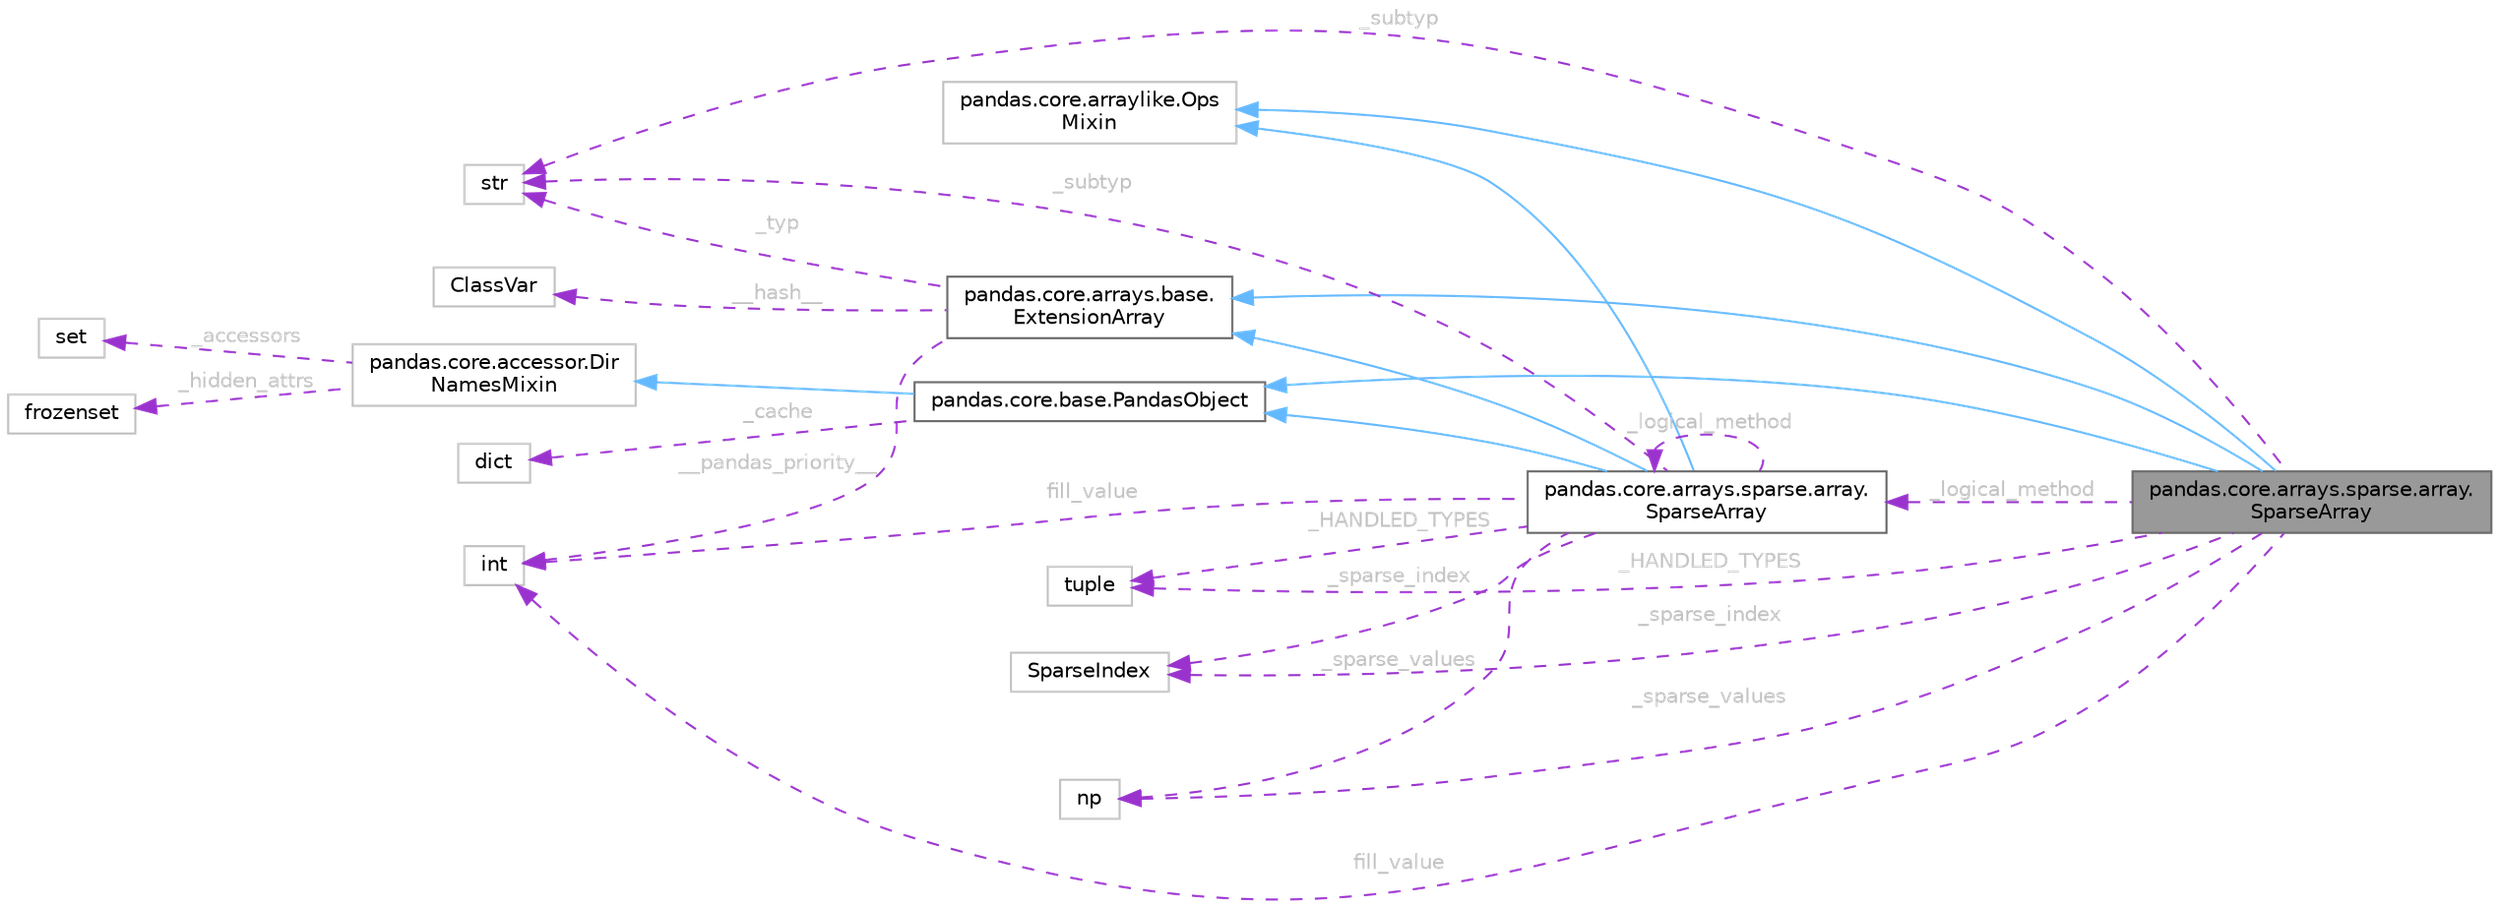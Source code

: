 digraph "pandas.core.arrays.sparse.array.SparseArray"
{
 // LATEX_PDF_SIZE
  bgcolor="transparent";
  edge [fontname=Helvetica,fontsize=10,labelfontname=Helvetica,labelfontsize=10];
  node [fontname=Helvetica,fontsize=10,shape=box,height=0.2,width=0.4];
  rankdir="LR";
  Node1 [id="Node000001",label="pandas.core.arrays.sparse.array.\lSparseArray",height=0.2,width=0.4,color="gray40", fillcolor="grey60", style="filled", fontcolor="black",tooltip=" "];
  Node2 -> Node1 [id="edge26_Node000001_Node000002",dir="back",color="steelblue1",style="solid",tooltip=" "];
  Node2 [id="Node000002",label="pandas.core.arraylike.Ops\lMixin",height=0.2,width=0.4,color="grey75", fillcolor="white", style="filled",URL="$da/d26/classpandas_1_1core_1_1arraylike_1_1OpsMixin.html",tooltip=" "];
  Node3 -> Node1 [id="edge27_Node000001_Node000003",dir="back",color="steelblue1",style="solid",tooltip=" "];
  Node3 [id="Node000003",label="pandas.core.base.PandasObject",height=0.2,width=0.4,color="gray40", fillcolor="white", style="filled",URL="$d9/d19/classpandas_1_1core_1_1base_1_1PandasObject.html",tooltip=" "];
  Node4 -> Node3 [id="edge28_Node000003_Node000004",dir="back",color="steelblue1",style="solid",tooltip=" "];
  Node4 [id="Node000004",label="pandas.core.accessor.Dir\lNamesMixin",height=0.2,width=0.4,color="grey75", fillcolor="white", style="filled",URL="$df/dd9/classpandas_1_1core_1_1accessor_1_1DirNamesMixin.html",tooltip=" "];
  Node5 -> Node4 [id="edge29_Node000004_Node000005",dir="back",color="darkorchid3",style="dashed",tooltip=" ",label=" _accessors",fontcolor="grey" ];
  Node5 [id="Node000005",label="set",height=0.2,width=0.4,color="grey75", fillcolor="white", style="filled",tooltip=" "];
  Node6 -> Node4 [id="edge30_Node000004_Node000006",dir="back",color="darkorchid3",style="dashed",tooltip=" ",label=" _hidden_attrs",fontcolor="grey" ];
  Node6 [id="Node000006",label="frozenset",height=0.2,width=0.4,color="grey75", fillcolor="white", style="filled",tooltip=" "];
  Node7 -> Node3 [id="edge31_Node000003_Node000007",dir="back",color="darkorchid3",style="dashed",tooltip=" ",label=" _cache",fontcolor="grey" ];
  Node7 [id="Node000007",label="dict",height=0.2,width=0.4,color="grey75", fillcolor="white", style="filled",tooltip=" "];
  Node8 -> Node1 [id="edge32_Node000001_Node000008",dir="back",color="steelblue1",style="solid",tooltip=" "];
  Node8 [id="Node000008",label="pandas.core.arrays.base.\lExtensionArray",height=0.2,width=0.4,color="gray40", fillcolor="white", style="filled",URL="$d4/dd3/classpandas_1_1core_1_1arrays_1_1base_1_1ExtensionArray.html",tooltip=" "];
  Node9 -> Node8 [id="edge33_Node000008_Node000009",dir="back",color="darkorchid3",style="dashed",tooltip=" ",label=" _typ",fontcolor="grey" ];
  Node9 [id="Node000009",label="str",height=0.2,width=0.4,color="grey75", fillcolor="white", style="filled",tooltip=" "];
  Node10 -> Node8 [id="edge34_Node000008_Node000010",dir="back",color="darkorchid3",style="dashed",tooltip=" ",label=" __pandas_priority__",fontcolor="grey" ];
  Node10 [id="Node000010",label="int",height=0.2,width=0.4,color="grey75", fillcolor="white", style="filled",tooltip=" "];
  Node11 -> Node8 [id="edge35_Node000008_Node000011",dir="back",color="darkorchid3",style="dashed",tooltip=" ",label=" __hash__",fontcolor="grey" ];
  Node11 [id="Node000011",label="ClassVar",height=0.2,width=0.4,color="grey75", fillcolor="white", style="filled",tooltip=" "];
  Node9 -> Node1 [id="edge36_Node000001_Node000009",dir="back",color="darkorchid3",style="dashed",tooltip=" ",label=" _subtyp",fontcolor="grey" ];
  Node12 -> Node1 [id="edge37_Node000001_Node000012",dir="back",color="darkorchid3",style="dashed",tooltip=" ",label=" _sparse_values",fontcolor="grey" ];
  Node12 [id="Node000012",label="np",height=0.2,width=0.4,color="grey75", fillcolor="white", style="filled",tooltip=" "];
  Node13 -> Node1 [id="edge38_Node000001_Node000013",dir="back",color="darkorchid3",style="dashed",tooltip=" ",label=" _HANDLED_TYPES",fontcolor="grey" ];
  Node13 [id="Node000013",label="tuple",height=0.2,width=0.4,color="grey75", fillcolor="white", style="filled",tooltip=" "];
  Node14 -> Node1 [id="edge39_Node000001_Node000014",dir="back",color="darkorchid3",style="dashed",tooltip=" ",label=" _logical_method",fontcolor="grey" ];
  Node14 [id="Node000014",label="pandas.core.arrays.sparse.array.\lSparseArray",height=0.2,width=0.4,color="gray40", fillcolor="white", style="filled",URL="$d2/d4b/classpandas_1_1core_1_1arrays_1_1sparse_1_1array_1_1SparseArray.html",tooltip=" "];
  Node2 -> Node14 [id="edge40_Node000014_Node000002",dir="back",color="steelblue1",style="solid",tooltip=" "];
  Node3 -> Node14 [id="edge41_Node000014_Node000003",dir="back",color="steelblue1",style="solid",tooltip=" "];
  Node8 -> Node14 [id="edge42_Node000014_Node000008",dir="back",color="steelblue1",style="solid",tooltip=" "];
  Node9 -> Node14 [id="edge43_Node000014_Node000009",dir="back",color="darkorchid3",style="dashed",tooltip=" ",label=" _subtyp",fontcolor="grey" ];
  Node12 -> Node14 [id="edge44_Node000014_Node000012",dir="back",color="darkorchid3",style="dashed",tooltip=" ",label=" _sparse_values",fontcolor="grey" ];
  Node13 -> Node14 [id="edge45_Node000014_Node000013",dir="back",color="darkorchid3",style="dashed",tooltip=" ",label=" _HANDLED_TYPES",fontcolor="grey" ];
  Node14 -> Node14 [id="edge46_Node000014_Node000014",dir="back",color="darkorchid3",style="dashed",tooltip=" ",label=" _logical_method",fontcolor="grey" ];
  Node15 -> Node14 [id="edge47_Node000014_Node000015",dir="back",color="darkorchid3",style="dashed",tooltip=" ",label=" _sparse_index",fontcolor="grey" ];
  Node15 [id="Node000015",label="SparseIndex",height=0.2,width=0.4,color="grey75", fillcolor="white", style="filled",tooltip=" "];
  Node10 -> Node14 [id="edge48_Node000014_Node000010",dir="back",color="darkorchid3",style="dashed",tooltip=" ",label=" fill_value",fontcolor="grey" ];
  Node15 -> Node1 [id="edge49_Node000001_Node000015",dir="back",color="darkorchid3",style="dashed",tooltip=" ",label=" _sparse_index",fontcolor="grey" ];
  Node10 -> Node1 [id="edge50_Node000001_Node000010",dir="back",color="darkorchid3",style="dashed",tooltip=" ",label=" fill_value",fontcolor="grey" ];
}

